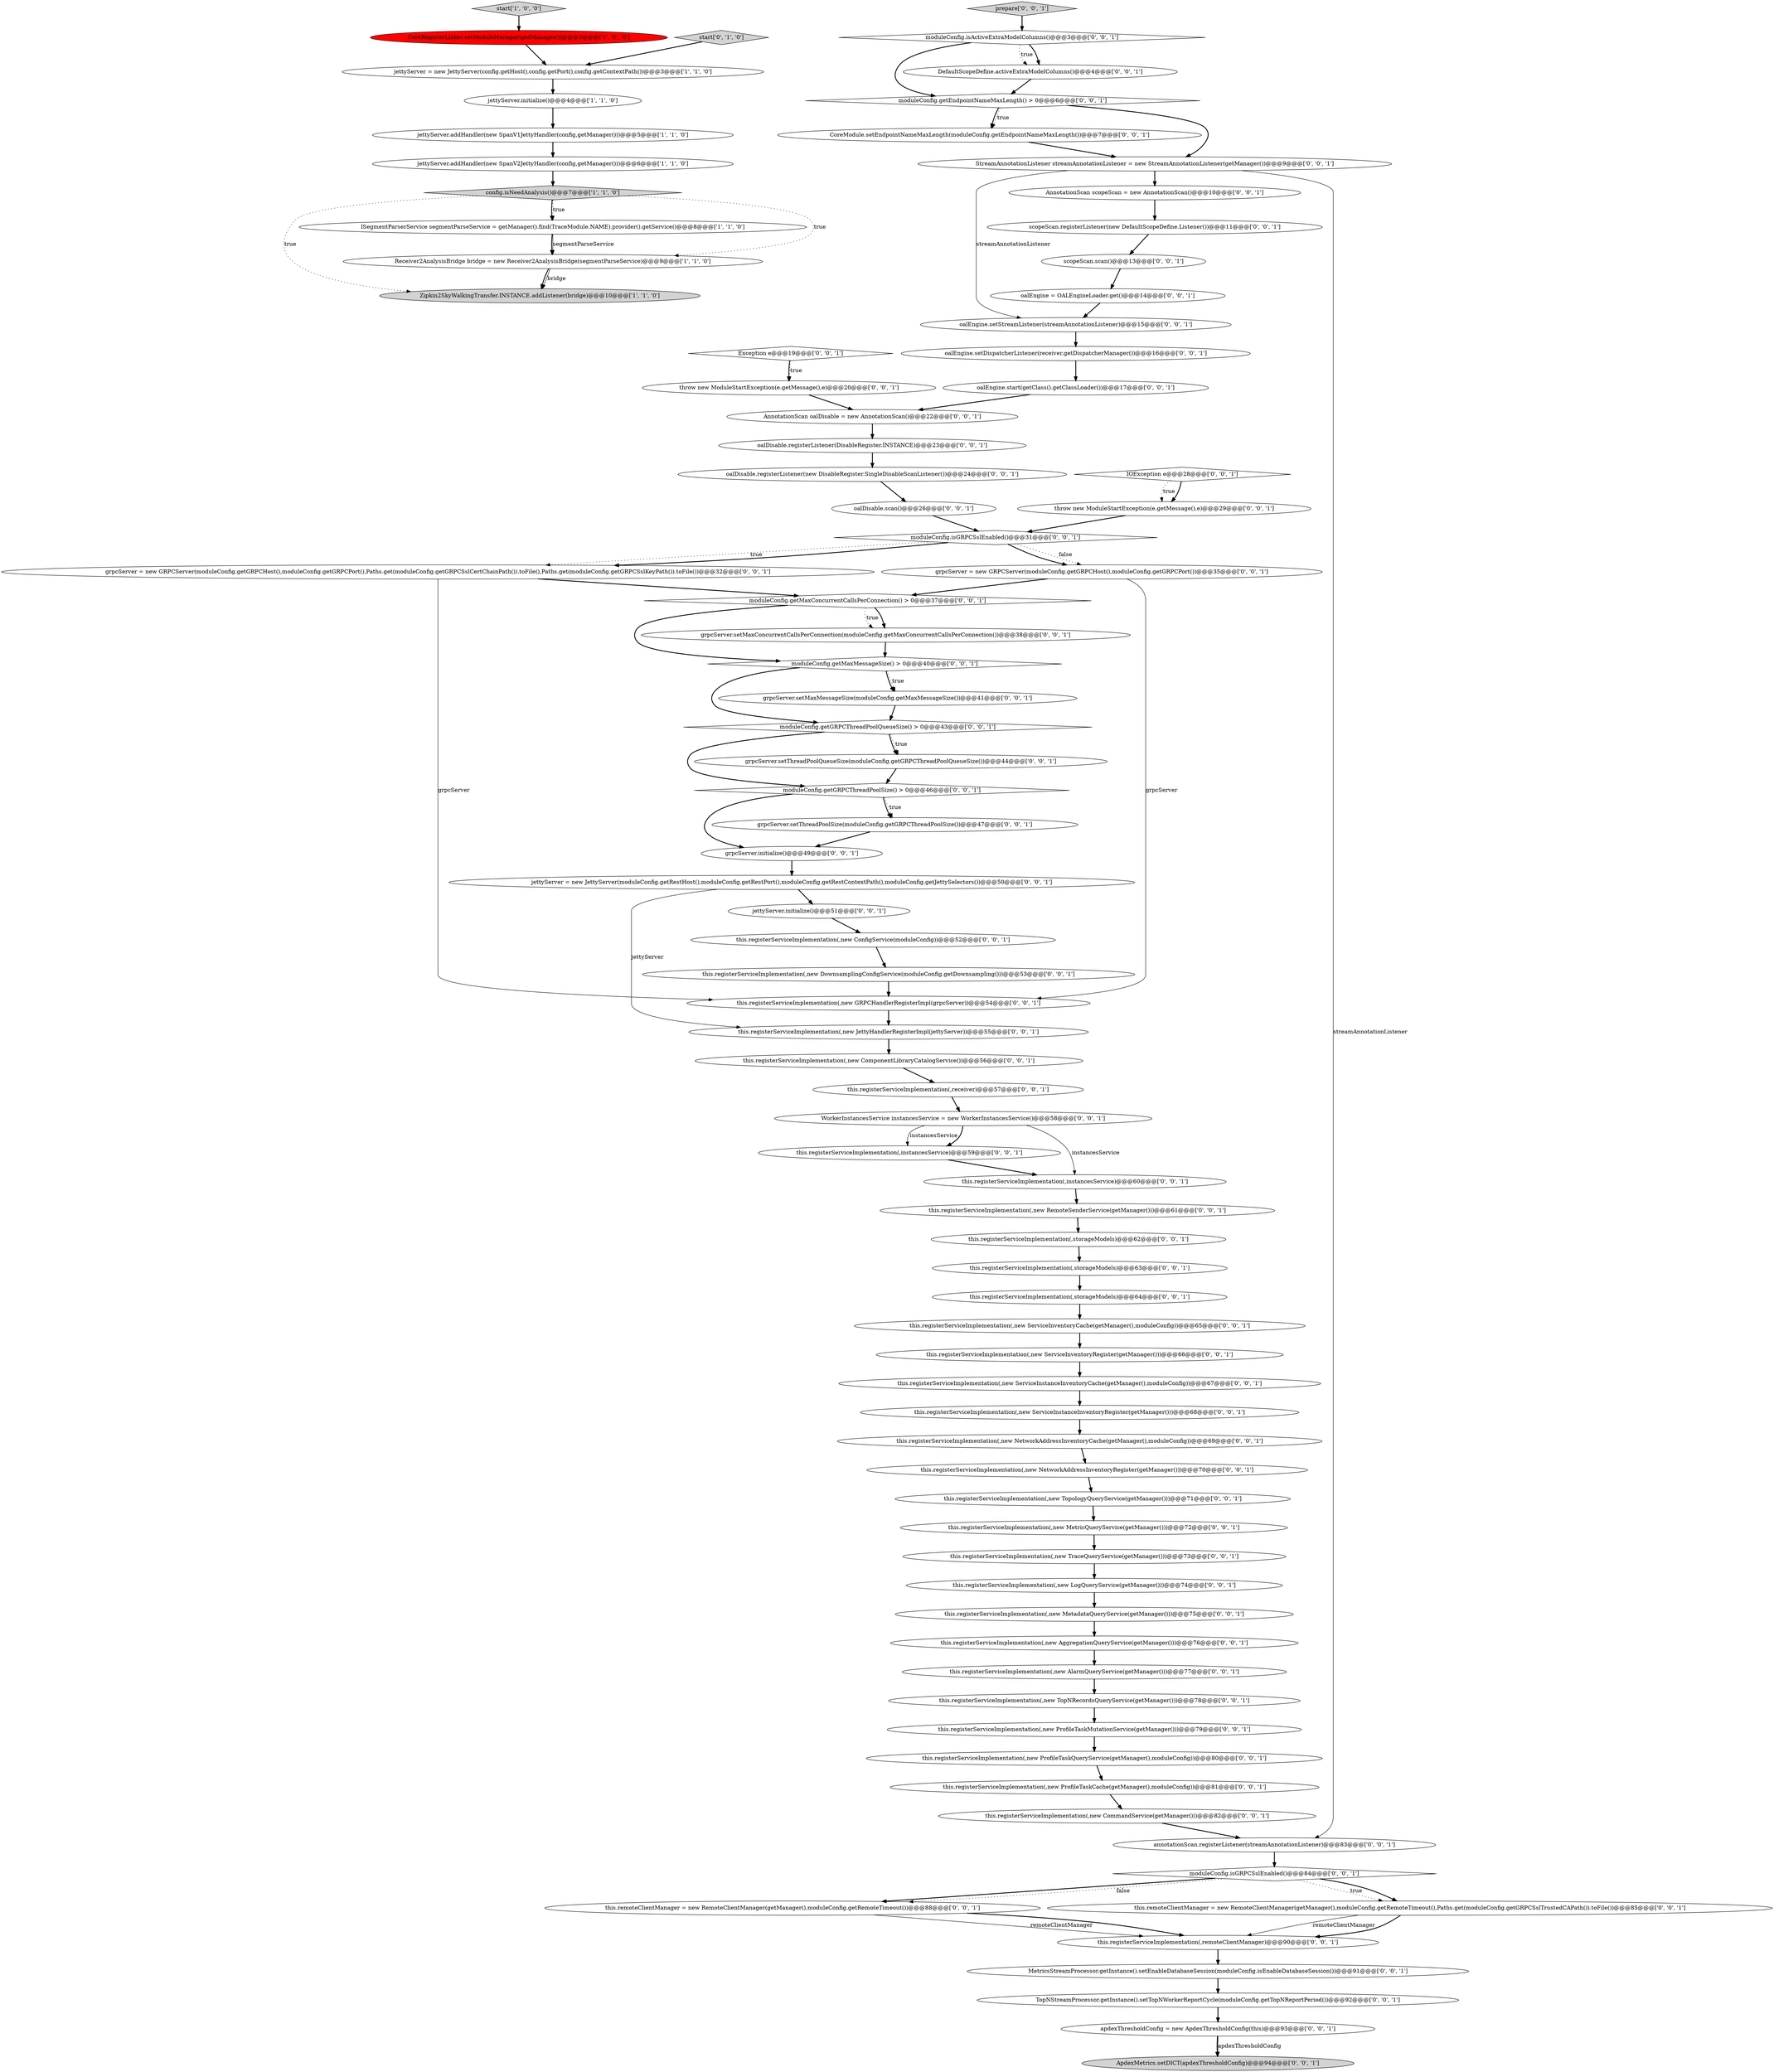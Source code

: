 digraph {
2 [style = filled, label = "jettyServer.initialize()@@@4@@@['1', '1', '0']", fillcolor = white, shape = ellipse image = "AAA0AAABBB1BBB"];
79 [style = filled, label = "this.registerServiceImplementation(,new CommandService(getManager()))@@@82@@@['0', '0', '1']", fillcolor = white, shape = ellipse image = "AAA0AAABBB3BBB"];
57 [style = filled, label = "this.registerServiceImplementation(,receiver)@@@57@@@['0', '0', '1']", fillcolor = white, shape = ellipse image = "AAA0AAABBB3BBB"];
9 [style = filled, label = "start['1', '0', '0']", fillcolor = lightgray, shape = diamond image = "AAA0AAABBB1BBB"];
4 [style = filled, label = "config.isNeedAnalysis()@@@7@@@['1', '1', '0']", fillcolor = lightgray, shape = diamond image = "AAA0AAABBB1BBB"];
12 [style = filled, label = "this.registerServiceImplementation(,new ComponentLibraryCatalogService())@@@56@@@['0', '0', '1']", fillcolor = white, shape = ellipse image = "AAA0AAABBB3BBB"];
36 [style = filled, label = "CoreModule.setEndpointNameMaxLength(moduleConfig.getEndpointNameMaxLength())@@@7@@@['0', '0', '1']", fillcolor = white, shape = ellipse image = "AAA0AAABBB3BBB"];
37 [style = filled, label = "grpcServer = new GRPCServer(moduleConfig.getGRPCHost(),moduleConfig.getGRPCPort(),Paths.get(moduleConfig.getGRPCSslCertChainPath()).toFile(),Paths.get(moduleConfig.getGRPCSslKeyPath()).toFile())@@@32@@@['0', '0', '1']", fillcolor = white, shape = ellipse image = "AAA0AAABBB3BBB"];
71 [style = filled, label = "moduleConfig.getMaxMessageSize() > 0@@@40@@@['0', '0', '1']", fillcolor = white, shape = diamond image = "AAA0AAABBB3BBB"];
61 [style = filled, label = "this.registerServiceImplementation(,new NetworkAddressInventoryRegister(getManager()))@@@70@@@['0', '0', '1']", fillcolor = white, shape = ellipse image = "AAA0AAABBB3BBB"];
5 [style = filled, label = "CoreRegisterLinker.setModuleManager(getManager())@@@3@@@['1', '0', '0']", fillcolor = red, shape = ellipse image = "AAA1AAABBB1BBB"];
35 [style = filled, label = "this.registerServiceImplementation(,remoteClientManager)@@@90@@@['0', '0', '1']", fillcolor = white, shape = ellipse image = "AAA0AAABBB3BBB"];
70 [style = filled, label = "this.registerServiceImplementation(,new ConfigService(moduleConfig))@@@52@@@['0', '0', '1']", fillcolor = white, shape = ellipse image = "AAA0AAABBB3BBB"];
50 [style = filled, label = "this.registerServiceImplementation(,storageModels)@@@62@@@['0', '0', '1']", fillcolor = white, shape = ellipse image = "AAA0AAABBB3BBB"];
7 [style = filled, label = "Receiver2AnalysisBridge bridge = new Receiver2AnalysisBridge(segmentParseService)@@@9@@@['1', '1', '0']", fillcolor = white, shape = ellipse image = "AAA0AAABBB1BBB"];
20 [style = filled, label = "grpcServer.setThreadPoolQueueSize(moduleConfig.getGRPCThreadPoolQueueSize())@@@44@@@['0', '0', '1']", fillcolor = white, shape = ellipse image = "AAA0AAABBB3BBB"];
30 [style = filled, label = "this.remoteClientManager = new RemoteClientManager(getManager(),moduleConfig.getRemoteTimeout())@@@88@@@['0', '0', '1']", fillcolor = white, shape = ellipse image = "AAA0AAABBB3BBB"];
64 [style = filled, label = "grpcServer.setMaxConcurrentCallsPerConnection(moduleConfig.getMaxConcurrentCallsPerConnection())@@@38@@@['0', '0', '1']", fillcolor = white, shape = ellipse image = "AAA0AAABBB3BBB"];
15 [style = filled, label = "this.registerServiceImplementation(,instancesService)@@@60@@@['0', '0', '1']", fillcolor = white, shape = ellipse image = "AAA0AAABBB3BBB"];
51 [style = filled, label = "this.registerServiceImplementation(,new MetricQueryService(getManager()))@@@72@@@['0', '0', '1']", fillcolor = white, shape = ellipse image = "AAA0AAABBB3BBB"];
75 [style = filled, label = "moduleConfig.getEndpointNameMaxLength() > 0@@@6@@@['0', '0', '1']", fillcolor = white, shape = diamond image = "AAA0AAABBB3BBB"];
21 [style = filled, label = "this.registerServiceImplementation(,new RemoteSenderService(getManager()))@@@61@@@['0', '0', '1']", fillcolor = white, shape = ellipse image = "AAA0AAABBB3BBB"];
62 [style = filled, label = "grpcServer.setThreadPoolSize(moduleConfig.getGRPCThreadPoolSize())@@@47@@@['0', '0', '1']", fillcolor = white, shape = ellipse image = "AAA0AAABBB3BBB"];
41 [style = filled, label = "oalEngine = OALEngineLoader.get()@@@14@@@['0', '0', '1']", fillcolor = white, shape = ellipse image = "AAA0AAABBB3BBB"];
58 [style = filled, label = "this.registerServiceImplementation(,new ProfileTaskQueryService(getManager(),moduleConfig))@@@80@@@['0', '0', '1']", fillcolor = white, shape = ellipse image = "AAA0AAABBB3BBB"];
52 [style = filled, label = "this.registerServiceImplementation(,new MetadataQueryService(getManager()))@@@75@@@['0', '0', '1']", fillcolor = white, shape = ellipse image = "AAA0AAABBB3BBB"];
29 [style = filled, label = "AnnotationScan scopeScan = new AnnotationScan()@@@10@@@['0', '0', '1']", fillcolor = white, shape = ellipse image = "AAA0AAABBB3BBB"];
54 [style = filled, label = "this.registerServiceImplementation(,new JettyHandlerRegisterImpl(jettyServer))@@@55@@@['0', '0', '1']", fillcolor = white, shape = ellipse image = "AAA0AAABBB3BBB"];
6 [style = filled, label = "Zipkin2SkyWalkingTransfer.INSTANCE.addListener(bridge)@@@10@@@['1', '1', '0']", fillcolor = lightgray, shape = ellipse image = "AAA0AAABBB1BBB"];
53 [style = filled, label = "MetricsStreamProcessor.getInstance().setEnableDatabaseSession(moduleConfig.isEnableDatabaseSession())@@@91@@@['0', '0', '1']", fillcolor = white, shape = ellipse image = "AAA0AAABBB3BBB"];
81 [style = filled, label = "oalDisable.registerListener(new DisableRegister.SingleDisableScanListener())@@@24@@@['0', '0', '1']", fillcolor = white, shape = ellipse image = "AAA0AAABBB3BBB"];
43 [style = filled, label = "throw new ModuleStartException(e.getMessage(),e)@@@29@@@['0', '0', '1']", fillcolor = white, shape = ellipse image = "AAA0AAABBB3BBB"];
13 [style = filled, label = "Exception e@@@19@@@['0', '0', '1']", fillcolor = white, shape = diamond image = "AAA0AAABBB3BBB"];
16 [style = filled, label = "this.registerServiceImplementation(,storageModels)@@@63@@@['0', '0', '1']", fillcolor = white, shape = ellipse image = "AAA0AAABBB3BBB"];
63 [style = filled, label = "this.registerServiceImplementation(,new AggregationQueryService(getManager()))@@@76@@@['0', '0', '1']", fillcolor = white, shape = ellipse image = "AAA0AAABBB3BBB"];
22 [style = filled, label = "apdexThresholdConfig = new ApdexThresholdConfig(this)@@@93@@@['0', '0', '1']", fillcolor = white, shape = ellipse image = "AAA0AAABBB3BBB"];
46 [style = filled, label = "grpcServer.initialize()@@@49@@@['0', '0', '1']", fillcolor = white, shape = ellipse image = "AAA0AAABBB3BBB"];
78 [style = filled, label = "this.registerServiceImplementation(,new ProfileTaskMutationService(getManager()))@@@79@@@['0', '0', '1']", fillcolor = white, shape = ellipse image = "AAA0AAABBB3BBB"];
85 [style = filled, label = "AnnotationScan oalDisable = new AnnotationScan()@@@22@@@['0', '0', '1']", fillcolor = white, shape = ellipse image = "AAA0AAABBB3BBB"];
0 [style = filled, label = "ISegmentParserService segmentParseService = getManager().find(TraceModule.NAME).provider().getService()@@@8@@@['1', '1', '0']", fillcolor = white, shape = ellipse image = "AAA0AAABBB1BBB"];
69 [style = filled, label = "moduleConfig.getGRPCThreadPoolSize() > 0@@@46@@@['0', '0', '1']", fillcolor = white, shape = diamond image = "AAA0AAABBB3BBB"];
38 [style = filled, label = "this.registerServiceImplementation(,new ServiceInventoryRegister(getManager()))@@@66@@@['0', '0', '1']", fillcolor = white, shape = ellipse image = "AAA0AAABBB3BBB"];
11 [style = filled, label = "this.registerServiceImplementation(,instancesService)@@@59@@@['0', '0', '1']", fillcolor = white, shape = ellipse image = "AAA0AAABBB3BBB"];
65 [style = filled, label = "this.registerServiceImplementation(,new NetworkAddressInventoryCache(getManager(),moduleConfig))@@@69@@@['0', '0', '1']", fillcolor = white, shape = ellipse image = "AAA0AAABBB3BBB"];
72 [style = filled, label = "StreamAnnotationListener streamAnnotationListener = new StreamAnnotationListener(getManager())@@@9@@@['0', '0', '1']", fillcolor = white, shape = ellipse image = "AAA0AAABBB3BBB"];
67 [style = filled, label = "this.registerServiceImplementation(,storageModels)@@@64@@@['0', '0', '1']", fillcolor = white, shape = ellipse image = "AAA0AAABBB3BBB"];
31 [style = filled, label = "prepare['0', '0', '1']", fillcolor = lightgray, shape = diamond image = "AAA0AAABBB3BBB"];
55 [style = filled, label = "this.registerServiceImplementation(,new ServiceInventoryCache(getManager(),moduleConfig))@@@65@@@['0', '0', '1']", fillcolor = white, shape = ellipse image = "AAA0AAABBB3BBB"];
77 [style = filled, label = "oalDisable.registerListener(DisableRegister.INSTANCE)@@@23@@@['0', '0', '1']", fillcolor = white, shape = ellipse image = "AAA0AAABBB3BBB"];
60 [style = filled, label = "ApdexMetrics.setDICT(apdexThresholdConfig)@@@94@@@['0', '0', '1']", fillcolor = lightgray, shape = ellipse image = "AAA0AAABBB3BBB"];
1 [style = filled, label = "jettyServer = new JettyServer(config.getHost(),config.getPort(),config.getContextPath())@@@3@@@['1', '1', '0']", fillcolor = white, shape = ellipse image = "AAA0AAABBB1BBB"];
33 [style = filled, label = "oalEngine.setDispatcherListener(receiver.getDispatcherManager())@@@16@@@['0', '0', '1']", fillcolor = white, shape = ellipse image = "AAA0AAABBB3BBB"];
74 [style = filled, label = "this.remoteClientManager = new RemoteClientManager(getManager(),moduleConfig.getRemoteTimeout(),Paths.get(moduleConfig.getGRPCSslTrustedCAPath()).toFile())@@@85@@@['0', '0', '1']", fillcolor = white, shape = ellipse image = "AAA0AAABBB3BBB"];
8 [style = filled, label = "jettyServer.addHandler(new SpanV1JettyHandler(config,getManager()))@@@5@@@['1', '1', '0']", fillcolor = white, shape = ellipse image = "AAA0AAABBB1BBB"];
18 [style = filled, label = "this.registerServiceImplementation(,new TopNRecordsQueryService(getManager()))@@@78@@@['0', '0', '1']", fillcolor = white, shape = ellipse image = "AAA0AAABBB3BBB"];
68 [style = filled, label = "this.registerServiceImplementation(,new AlarmQueryService(getManager()))@@@77@@@['0', '0', '1']", fillcolor = white, shape = ellipse image = "AAA0AAABBB3BBB"];
28 [style = filled, label = "moduleConfig.isGRPCSslEnabled()@@@84@@@['0', '0', '1']", fillcolor = white, shape = diamond image = "AAA0AAABBB3BBB"];
48 [style = filled, label = "this.registerServiceImplementation(,new GRPCHandlerRegisterImpl(grpcServer))@@@54@@@['0', '0', '1']", fillcolor = white, shape = ellipse image = "AAA0AAABBB3BBB"];
3 [style = filled, label = "jettyServer.addHandler(new SpanV2JettyHandler(config,getManager()))@@@6@@@['1', '1', '0']", fillcolor = white, shape = ellipse image = "AAA0AAABBB1BBB"];
66 [style = filled, label = "jettyServer = new JettyServer(moduleConfig.getRestHost(),moduleConfig.getRestPort(),moduleConfig.getRestContextPath(),moduleConfig.getJettySelectors())@@@50@@@['0', '0', '1']", fillcolor = white, shape = ellipse image = "AAA0AAABBB3BBB"];
24 [style = filled, label = "moduleConfig.isActiveExtraModelColumns()@@@3@@@['0', '0', '1']", fillcolor = white, shape = diamond image = "AAA0AAABBB3BBB"];
34 [style = filled, label = "this.registerServiceImplementation(,new ServiceInstanceInventoryRegister(getManager()))@@@68@@@['0', '0', '1']", fillcolor = white, shape = ellipse image = "AAA0AAABBB3BBB"];
19 [style = filled, label = "moduleConfig.isGRPCSslEnabled()@@@31@@@['0', '0', '1']", fillcolor = white, shape = diamond image = "AAA0AAABBB3BBB"];
80 [style = filled, label = "oalEngine.start(getClass().getClassLoader())@@@17@@@['0', '0', '1']", fillcolor = white, shape = ellipse image = "AAA0AAABBB3BBB"];
56 [style = filled, label = "scopeScan.scan()@@@13@@@['0', '0', '1']", fillcolor = white, shape = ellipse image = "AAA0AAABBB3BBB"];
23 [style = filled, label = "scopeScan.registerListener(new DefaultScopeDefine.Listener())@@@11@@@['0', '0', '1']", fillcolor = white, shape = ellipse image = "AAA0AAABBB3BBB"];
10 [style = filled, label = "start['0', '1', '0']", fillcolor = lightgray, shape = diamond image = "AAA0AAABBB2BBB"];
76 [style = filled, label = "annotationScan.registerListener(streamAnnotationListener)@@@83@@@['0', '0', '1']", fillcolor = white, shape = ellipse image = "AAA0AAABBB3BBB"];
42 [style = filled, label = "oalDisable.scan()@@@26@@@['0', '0', '1']", fillcolor = white, shape = ellipse image = "AAA0AAABBB3BBB"];
83 [style = filled, label = "WorkerInstancesService instancesService = new WorkerInstancesService()@@@58@@@['0', '0', '1']", fillcolor = white, shape = ellipse image = "AAA0AAABBB3BBB"];
59 [style = filled, label = "jettyServer.initialize()@@@51@@@['0', '0', '1']", fillcolor = white, shape = ellipse image = "AAA0AAABBB3BBB"];
17 [style = filled, label = "this.registerServiceImplementation(,new TraceQueryService(getManager()))@@@73@@@['0', '0', '1']", fillcolor = white, shape = ellipse image = "AAA0AAABBB3BBB"];
14 [style = filled, label = "throw new ModuleStartException(e.getMessage(),e)@@@20@@@['0', '0', '1']", fillcolor = white, shape = ellipse image = "AAA0AAABBB3BBB"];
47 [style = filled, label = "oalEngine.setStreamListener(streamAnnotationListener)@@@15@@@['0', '0', '1']", fillcolor = white, shape = ellipse image = "AAA0AAABBB3BBB"];
27 [style = filled, label = "this.registerServiceImplementation(,new DownsamplingConfigService(moduleConfig.getDownsampling()))@@@53@@@['0', '0', '1']", fillcolor = white, shape = ellipse image = "AAA0AAABBB3BBB"];
82 [style = filled, label = "DefaultScopeDefine.activeExtraModelColumns()@@@4@@@['0', '0', '1']", fillcolor = white, shape = ellipse image = "AAA0AAABBB3BBB"];
25 [style = filled, label = "moduleConfig.getGRPCThreadPoolQueueSize() > 0@@@43@@@['0', '0', '1']", fillcolor = white, shape = diamond image = "AAA0AAABBB3BBB"];
26 [style = filled, label = "this.registerServiceImplementation(,new LogQueryService(getManager()))@@@74@@@['0', '0', '1']", fillcolor = white, shape = ellipse image = "AAA0AAABBB3BBB"];
32 [style = filled, label = "moduleConfig.getMaxConcurrentCallsPerConnection() > 0@@@37@@@['0', '0', '1']", fillcolor = white, shape = diamond image = "AAA0AAABBB3BBB"];
45 [style = filled, label = "IOException e@@@28@@@['0', '0', '1']", fillcolor = white, shape = diamond image = "AAA0AAABBB3BBB"];
49 [style = filled, label = "grpcServer = new GRPCServer(moduleConfig.getGRPCHost(),moduleConfig.getGRPCPort())@@@35@@@['0', '0', '1']", fillcolor = white, shape = ellipse image = "AAA0AAABBB3BBB"];
39 [style = filled, label = "this.registerServiceImplementation(,new ServiceInstanceInventoryCache(getManager(),moduleConfig))@@@67@@@['0', '0', '1']", fillcolor = white, shape = ellipse image = "AAA0AAABBB3BBB"];
73 [style = filled, label = "TopNStreamProcessor.getInstance().setTopNWorkerReportCycle(moduleConfig.getTopNReportPeriod())@@@92@@@['0', '0', '1']", fillcolor = white, shape = ellipse image = "AAA0AAABBB3BBB"];
40 [style = filled, label = "this.registerServiceImplementation(,new ProfileTaskCache(getManager(),moduleConfig))@@@81@@@['0', '0', '1']", fillcolor = white, shape = ellipse image = "AAA0AAABBB3BBB"];
44 [style = filled, label = "this.registerServiceImplementation(,new TopologyQueryService(getManager()))@@@71@@@['0', '0', '1']", fillcolor = white, shape = ellipse image = "AAA0AAABBB3BBB"];
84 [style = filled, label = "grpcServer.setMaxMessageSize(moduleConfig.getMaxMessageSize())@@@41@@@['0', '0', '1']", fillcolor = white, shape = ellipse image = "AAA0AAABBB3BBB"];
71->25 [style = bold, label=""];
69->46 [style = bold, label=""];
84->25 [style = bold, label=""];
15->21 [style = bold, label=""];
56->41 [style = bold, label=""];
72->29 [style = bold, label=""];
75->36 [style = dotted, label="true"];
4->7 [style = dotted, label="true"];
30->35 [style = solid, label="remoteClientManager"];
79->76 [style = bold, label=""];
47->33 [style = bold, label=""];
38->39 [style = bold, label=""];
3->4 [style = bold, label=""];
43->19 [style = bold, label=""];
22->60 [style = bold, label=""];
48->54 [style = bold, label=""];
44->51 [style = bold, label=""];
45->43 [style = bold, label=""];
46->66 [style = bold, label=""];
51->17 [style = bold, label=""];
83->15 [style = solid, label="instancesService"];
82->75 [style = bold, label=""];
72->47 [style = solid, label="streamAnnotationListener"];
9->5 [style = bold, label=""];
37->32 [style = bold, label=""];
69->62 [style = dotted, label="true"];
78->58 [style = bold, label=""];
13->14 [style = bold, label=""];
16->67 [style = bold, label=""];
21->50 [style = bold, label=""];
45->43 [style = dotted, label="true"];
42->19 [style = bold, label=""];
83->11 [style = solid, label="instancesService"];
68->18 [style = bold, label=""];
76->28 [style = bold, label=""];
62->46 [style = bold, label=""];
64->71 [style = bold, label=""];
18->78 [style = bold, label=""];
72->76 [style = solid, label="streamAnnotationListener"];
85->77 [style = bold, label=""];
28->30 [style = bold, label=""];
39->34 [style = bold, label=""];
54->12 [style = bold, label=""];
4->0 [style = dotted, label="true"];
80->85 [style = bold, label=""];
57->83 [style = bold, label=""];
55->38 [style = bold, label=""];
29->23 [style = bold, label=""];
19->37 [style = dotted, label="true"];
4->0 [style = bold, label=""];
19->37 [style = bold, label=""];
0->7 [style = bold, label=""];
49->32 [style = bold, label=""];
69->62 [style = bold, label=""];
5->1 [style = bold, label=""];
24->82 [style = bold, label=""];
7->6 [style = solid, label="bridge"];
77->81 [style = bold, label=""];
40->79 [style = bold, label=""];
70->27 [style = bold, label=""];
71->84 [style = bold, label=""];
25->20 [style = dotted, label="true"];
7->6 [style = bold, label=""];
74->35 [style = solid, label="remoteClientManager"];
65->61 [style = bold, label=""];
37->48 [style = solid, label="grpcServer"];
10->1 [style = bold, label=""];
32->64 [style = bold, label=""];
52->63 [style = bold, label=""];
74->35 [style = bold, label=""];
24->82 [style = dotted, label="true"];
32->71 [style = bold, label=""];
31->24 [style = bold, label=""];
8->3 [style = bold, label=""];
36->72 [style = bold, label=""];
61->44 [style = bold, label=""];
33->80 [style = bold, label=""];
66->54 [style = solid, label="jettyServer"];
34->65 [style = bold, label=""];
19->49 [style = dotted, label="false"];
26->52 [style = bold, label=""];
25->20 [style = bold, label=""];
30->35 [style = bold, label=""];
59->70 [style = bold, label=""];
75->72 [style = bold, label=""];
1->2 [style = bold, label=""];
41->47 [style = bold, label=""];
22->60 [style = solid, label="apdexThresholdConfig"];
13->14 [style = dotted, label="true"];
20->69 [style = bold, label=""];
35->53 [style = bold, label=""];
4->6 [style = dotted, label="true"];
83->11 [style = bold, label=""];
23->56 [style = bold, label=""];
17->26 [style = bold, label=""];
32->64 [style = dotted, label="true"];
71->84 [style = dotted, label="true"];
0->7 [style = solid, label="segmentParseService"];
12->57 [style = bold, label=""];
50->16 [style = bold, label=""];
58->40 [style = bold, label=""];
24->75 [style = bold, label=""];
53->73 [style = bold, label=""];
73->22 [style = bold, label=""];
49->48 [style = solid, label="grpcServer"];
11->15 [style = bold, label=""];
25->69 [style = bold, label=""];
81->42 [style = bold, label=""];
67->55 [style = bold, label=""];
63->68 [style = bold, label=""];
19->49 [style = bold, label=""];
14->85 [style = bold, label=""];
27->48 [style = bold, label=""];
75->36 [style = bold, label=""];
28->30 [style = dotted, label="false"];
66->59 [style = bold, label=""];
28->74 [style = dotted, label="true"];
28->74 [style = bold, label=""];
2->8 [style = bold, label=""];
}
